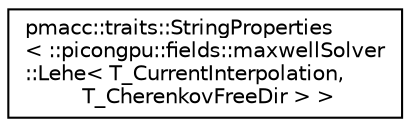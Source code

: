 digraph "Graphical Class Hierarchy"
{
 // LATEX_PDF_SIZE
  edge [fontname="Helvetica",fontsize="10",labelfontname="Helvetica",labelfontsize="10"];
  node [fontname="Helvetica",fontsize="10",shape=record];
  rankdir="LR";
  Node0 [label="pmacc::traits::StringProperties\l\< ::picongpu::fields::maxwellSolver\l::Lehe\< T_CurrentInterpolation,\l T_CherenkovFreeDir \> \>",height=0.2,width=0.4,color="black", fillcolor="white", style="filled",URL="$structpmacc_1_1traits_1_1_string_properties_3_01_1_1picongpu_1_1fields_1_1maxwell_solver_1_1_lehbb2557f7119280e99cf4b0089f4fee3c.html",tooltip=" "];
}
